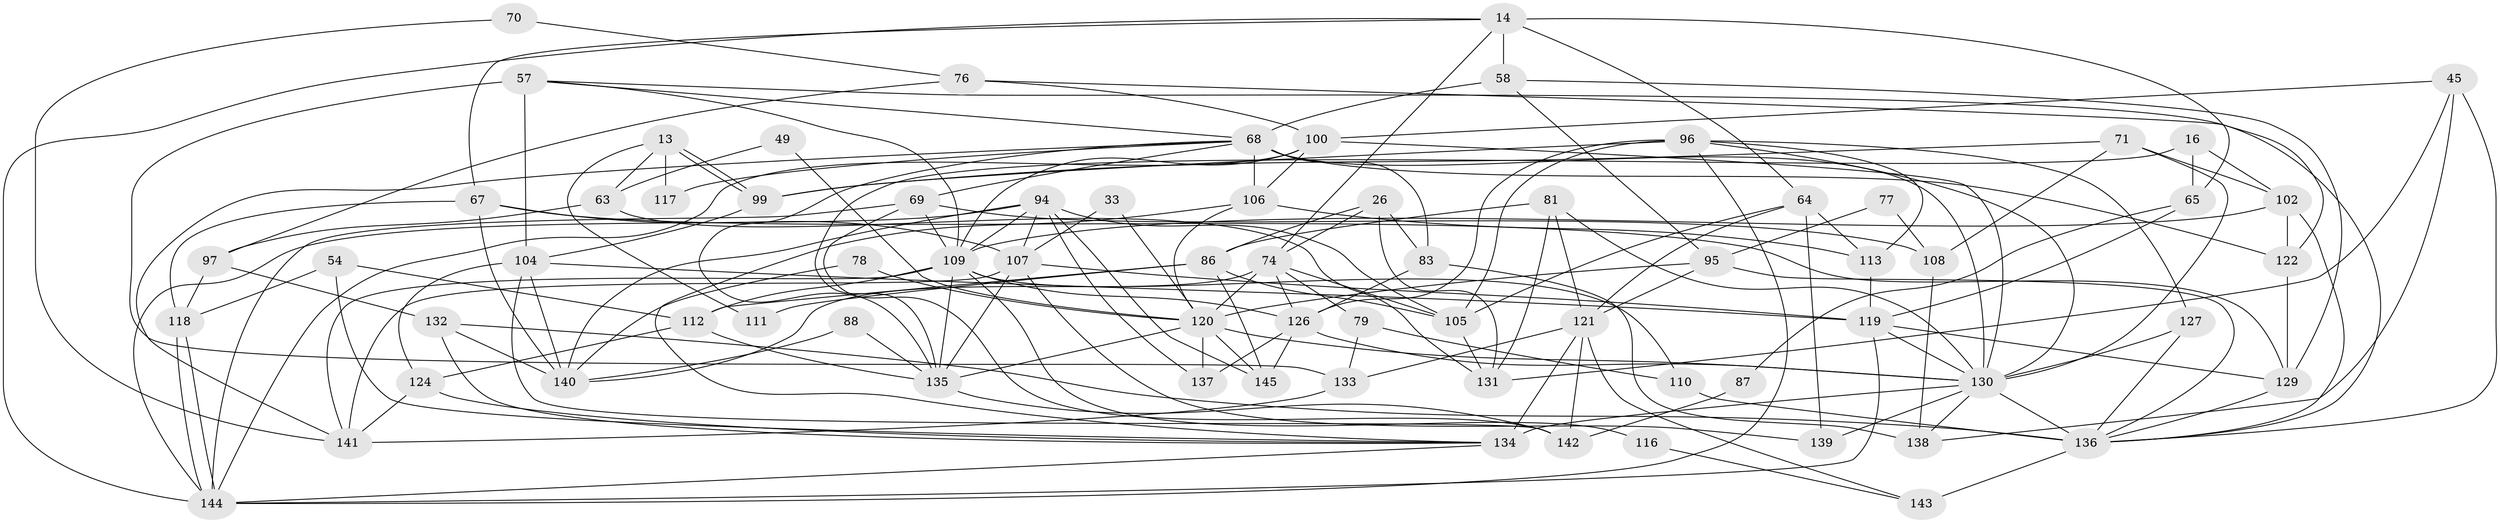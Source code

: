 // original degree distribution, {4: 0.30344827586206896, 2: 0.16551724137931034, 6: 0.06206896551724138, 3: 0.2206896551724138, 5: 0.16551724137931034, 8: 0.013793103448275862, 7: 0.06896551724137931}
// Generated by graph-tools (version 1.1) at 2025/50/03/09/25 04:50:09]
// undirected, 72 vertices, 178 edges
graph export_dot {
graph [start="1"]
  node [color=gray90,style=filled];
  13;
  14 [super="+3"];
  16;
  26;
  33;
  45;
  49;
  54;
  57;
  58 [super="+20"];
  63;
  64 [super="+28+30"];
  65 [super="+8+34"];
  67 [super="+10+15"];
  68 [super="+23+36"];
  69 [super="+43"];
  70;
  71;
  74 [super="+50"];
  76;
  77;
  78;
  79;
  81 [super="+27"];
  83;
  86 [super="+1"];
  87;
  88;
  94 [super="+93"];
  95;
  96 [super="+73"];
  97;
  99;
  100 [super="+82"];
  102;
  104 [super="+21+32+5+12"];
  105;
  106 [super="+62"];
  107 [super="+6"];
  108;
  109 [super="+90+92"];
  110;
  111;
  112;
  113;
  116;
  117;
  118;
  119 [super="+11"];
  120 [super="+52"];
  121 [super="+98"];
  122;
  124 [super="+72"];
  126 [super="+9+61+114"];
  127 [super="+84"];
  129 [super="+48"];
  130 [super="+2+125+123"];
  131 [super="+24"];
  132 [super="+53+56"];
  133 [super="+128"];
  134 [super="+115+91"];
  135 [super="+51+80+59"];
  136 [super="+101+75"];
  137 [super="+55"];
  138;
  139;
  140 [super="+17"];
  141 [super="+60"];
  142;
  143 [super="+85"];
  144 [super="+29+37+38+46"];
  145;
  13 -- 99;
  13 -- 99;
  13 -- 63;
  13 -- 111;
  13 -- 117;
  14 -- 65 [weight=2];
  14 -- 58;
  14 -- 67;
  14 -- 74;
  14 -- 64;
  14 -- 144;
  16 -- 102;
  16 -- 65;
  16 -- 135;
  26 -- 86;
  26 -- 74;
  26 -- 83;
  26 -- 131;
  33 -- 120;
  33 -- 107;
  45 -- 136;
  45 -- 138;
  45 -- 131;
  45 -- 100;
  49 -- 63;
  49 -- 120;
  54 -- 112;
  54 -- 118;
  54 -- 134;
  57 -- 68;
  57 -- 133 [weight=2];
  57 -- 136;
  57 -- 104 [weight=2];
  57 -- 109;
  58 -- 95;
  58 -- 129;
  58 -- 68 [weight=2];
  63 -- 131;
  63 -- 97;
  64 -- 113;
  64 -- 139;
  64 -- 121;
  64 -- 105;
  65 -- 119 [weight=2];
  65 -- 87;
  67 -- 118;
  67 -- 107;
  67 -- 140;
  67 -- 129;
  68 -- 117;
  68 -- 122;
  68 -- 141;
  68 -- 130 [weight=6];
  68 -- 135 [weight=2];
  68 -- 83;
  68 -- 69;
  68 -- 106;
  69 -- 108;
  69 -- 142;
  69 -- 144;
  69 -- 109;
  70 -- 141;
  70 -- 76;
  71 -- 99;
  71 -- 102;
  71 -- 108;
  71 -- 130;
  74 -- 140 [weight=2];
  74 -- 126;
  74 -- 105;
  74 -- 79;
  74 -- 120;
  76 -- 122;
  76 -- 97;
  76 -- 100;
  77 -- 95;
  77 -- 108;
  78 -- 140;
  78 -- 120;
  79 -- 133;
  79 -- 110;
  81 -- 131;
  81 -- 121;
  81 -- 86 [weight=2];
  81 -- 130;
  83 -- 138;
  83 -- 126;
  86 -- 145;
  86 -- 105;
  86 -- 112;
  86 -- 111;
  87 -- 142;
  88 -- 140;
  88 -- 135;
  94 -- 137;
  94 -- 144;
  94 -- 109 [weight=2];
  94 -- 145;
  94 -- 105;
  94 -- 107;
  94 -- 140;
  95 -- 121;
  95 -- 136;
  95 -- 120;
  96 -- 105 [weight=2];
  96 -- 113;
  96 -- 126;
  96 -- 99;
  96 -- 127;
  96 -- 144;
  96 -- 130;
  97 -- 118;
  97 -- 132;
  99 -- 104;
  100 -- 106;
  100 -- 144;
  100 -- 130 [weight=2];
  100 -- 109;
  102 -- 122;
  102 -- 136;
  102 -- 109;
  104 -- 142;
  104 -- 119;
  104 -- 140;
  104 -- 124;
  105 -- 131;
  106 -- 113;
  106 -- 120;
  106 -- 134;
  107 -- 141 [weight=2];
  107 -- 135 [weight=2];
  107 -- 139;
  107 -- 119;
  108 -- 138;
  109 -- 126 [weight=3];
  109 -- 141 [weight=2];
  109 -- 110;
  109 -- 135 [weight=2];
  109 -- 112;
  109 -- 116;
  110 -- 136;
  112 -- 124 [weight=2];
  112 -- 135 [weight=2];
  113 -- 119;
  116 -- 143;
  118 -- 144;
  118 -- 144;
  119 -- 129;
  119 -- 144;
  119 -- 130;
  120 -- 145;
  120 -- 137 [weight=2];
  120 -- 130 [weight=2];
  120 -- 135;
  121 -- 142;
  121 -- 143;
  121 -- 133 [weight=2];
  121 -- 134 [weight=3];
  122 -- 129;
  124 -- 134;
  124 -- 141;
  126 -- 145;
  126 -- 137 [weight=2];
  126 -- 130 [weight=2];
  127 -- 136;
  127 -- 130 [weight=2];
  129 -- 136;
  130 -- 134 [weight=4];
  130 -- 136 [weight=2];
  130 -- 138;
  130 -- 139;
  132 -- 136;
  132 -- 140;
  132 -- 134;
  133 -- 141;
  134 -- 144;
  135 -- 142;
  136 -- 143 [weight=2];
}
